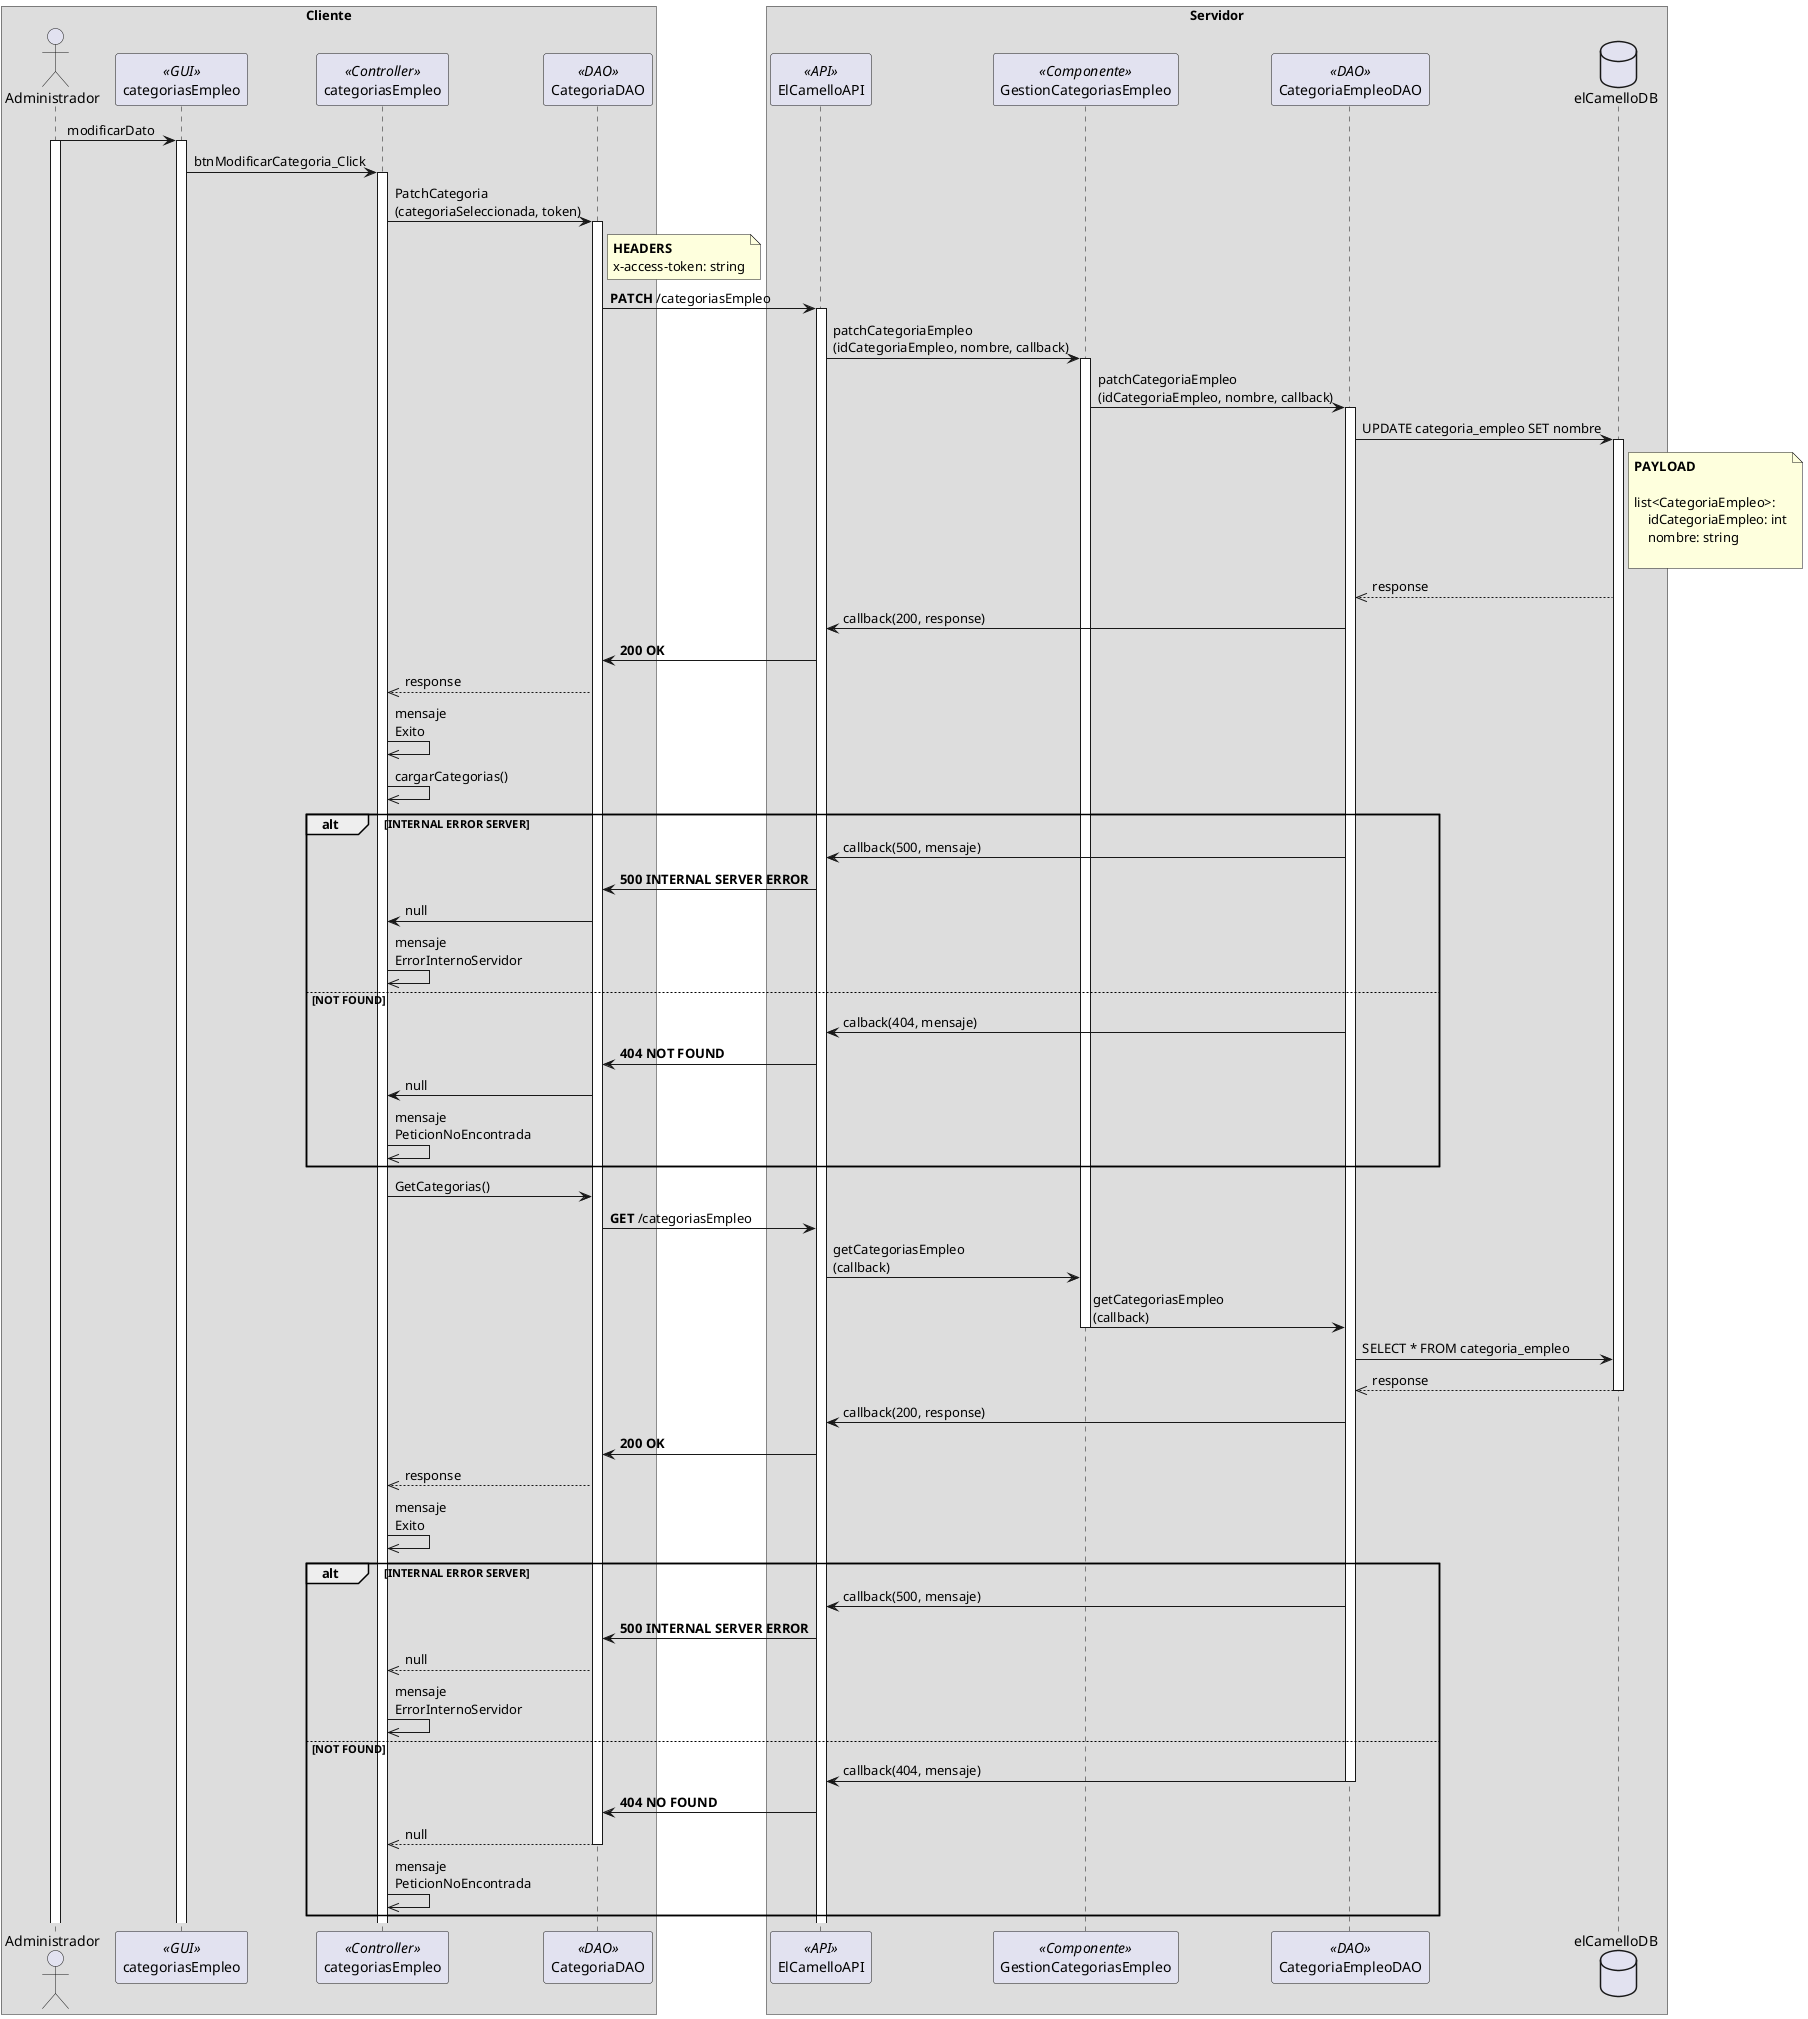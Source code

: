 @startuml

box Cliente
    actor Administrador as a
    participant categoriasEmpleo as b <<GUI>> 
    participant categoriasEmpleo as c <<Controller>>
    participant CategoriaDAO as d <<DAO>>

end box

box Servidor
    participant ElCamelloAPI as e <<API>>
    participant GestionCategoriasEmpleo as f <<Componente>>
    participant CategoriaEmpleoDAO as g <<DAO>>
    database elCamelloDB as db
end box

a -> b: modificarDato
activate a
activate b

b -> c: btnModificarCategoria_Click
activate c

c -> d: PatchCategoria\n(categoriaSeleccionada, token)
activate d

note right of d  
**HEADERS**
x-access-token: string
end note

d -> e: **PATCH** /categoriasEmpleo
activate e



e -> f: patchCategoriaEmpleo\n(idCategoriaEmpleo, nombre, callback)
activate f

f -> g: patchCategoriaEmpleo\n(idCategoriaEmpleo, nombre, callback)
activate g

g -> db: UPDATE categoria_empleo SET nombre
activate db

note right of db
**PAYLOAD**

list<CategoriaEmpleo>:
    idCategoriaEmpleo: int
    nombre: string

end note

db -->> g: response 


g -> e: callback(200, response)


e -> d: **200 OK**

d -->> c: response

c ->> c: mensaje\nExito

c ->> c: cargarCategorias()

alt INTERNAL ERROR SERVER

     g -> e: callback(500, mensaje)

     e -> d: **500 INTERNAL SERVER ERROR**

     d -> c: null

     c ->> c: mensaje\nErrorInternoServidor


else NOT FOUND

    g -> e: calback(404, mensaje)

    e -> d: **404 NOT FOUND**

    d -> c: null

    c ->> c: mensaje\nPeticionNoEncontrada

end

c -> d: GetCategorias()

d -> e: **GET** /categoriasEmpleo

e -> f: getCategoriasEmpleo\n(callback)

f -> g: getCategoriasEmpleo\n(callback)
deactivate f

g -> db: SELECT * FROM categoria_empleo

db -->> g: response
deactivate db

g -> e: callback(200, response)

e -> d: **200 OK**

d -->> c: response


c ->> c: mensaje\nExito

alt INTERNAL ERROR SERVER

    g -> e: callback(500, mensaje)

    e -> d: **500 INTERNAL SERVER ERROR**

    d -->> c: null

    c ->> c: mensaje\nErrorInternoServidor

else NOT FOUND

    g -> e: callback(404, mensaje)
    deactivate g

    e -> d: **404 NO FOUND**

    d -->> c: null
    deactivate d

    c ->> c: mensaje\nPeticionNoEncontrada

end



@enduml